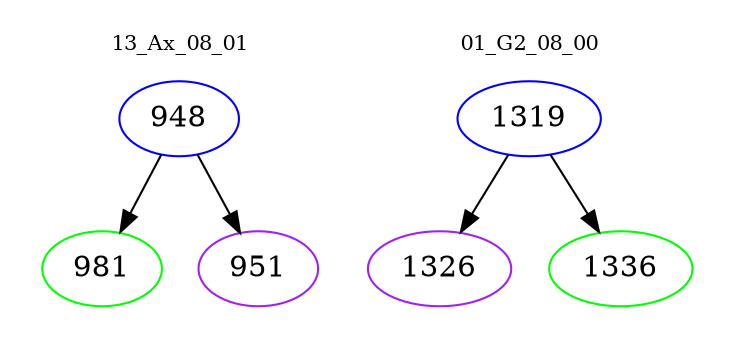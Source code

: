 digraph{
subgraph cluster_0 {
color = white
label = "13_Ax_08_01";
fontsize=10;
T0_948 [label="948", color="blue"]
T0_948 -> T0_981 [color="black"]
T0_981 [label="981", color="green"]
T0_948 -> T0_951 [color="black"]
T0_951 [label="951", color="purple"]
}
subgraph cluster_1 {
color = white
label = "01_G2_08_00";
fontsize=10;
T1_1319 [label="1319", color="blue"]
T1_1319 -> T1_1326 [color="black"]
T1_1326 [label="1326", color="purple"]
T1_1319 -> T1_1336 [color="black"]
T1_1336 [label="1336", color="green"]
}
}
